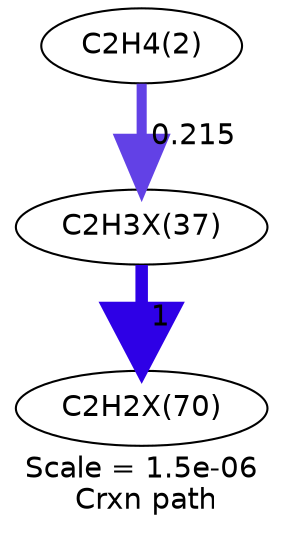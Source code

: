 digraph reaction_paths {
center=1;
s5 -> s11[fontname="Helvetica", style="setlinewidth(4.84)", arrowsize=2.42, color="0.7, 0.715, 0.9"
, label=" 0.215"];
s11 -> s20[fontname="Helvetica", style="setlinewidth(6)", arrowsize=3, color="0.7, 1.5, 0.9"
, label=" 1"];
s5 [ fontname="Helvetica", label="C2H4(2)"];
s11 [ fontname="Helvetica", label="C2H3X(37)"];
s20 [ fontname="Helvetica", label="C2H2X(70)"];
 label = "Scale = 1.5e-06\l Crxn path";
 fontname = "Helvetica";
}
